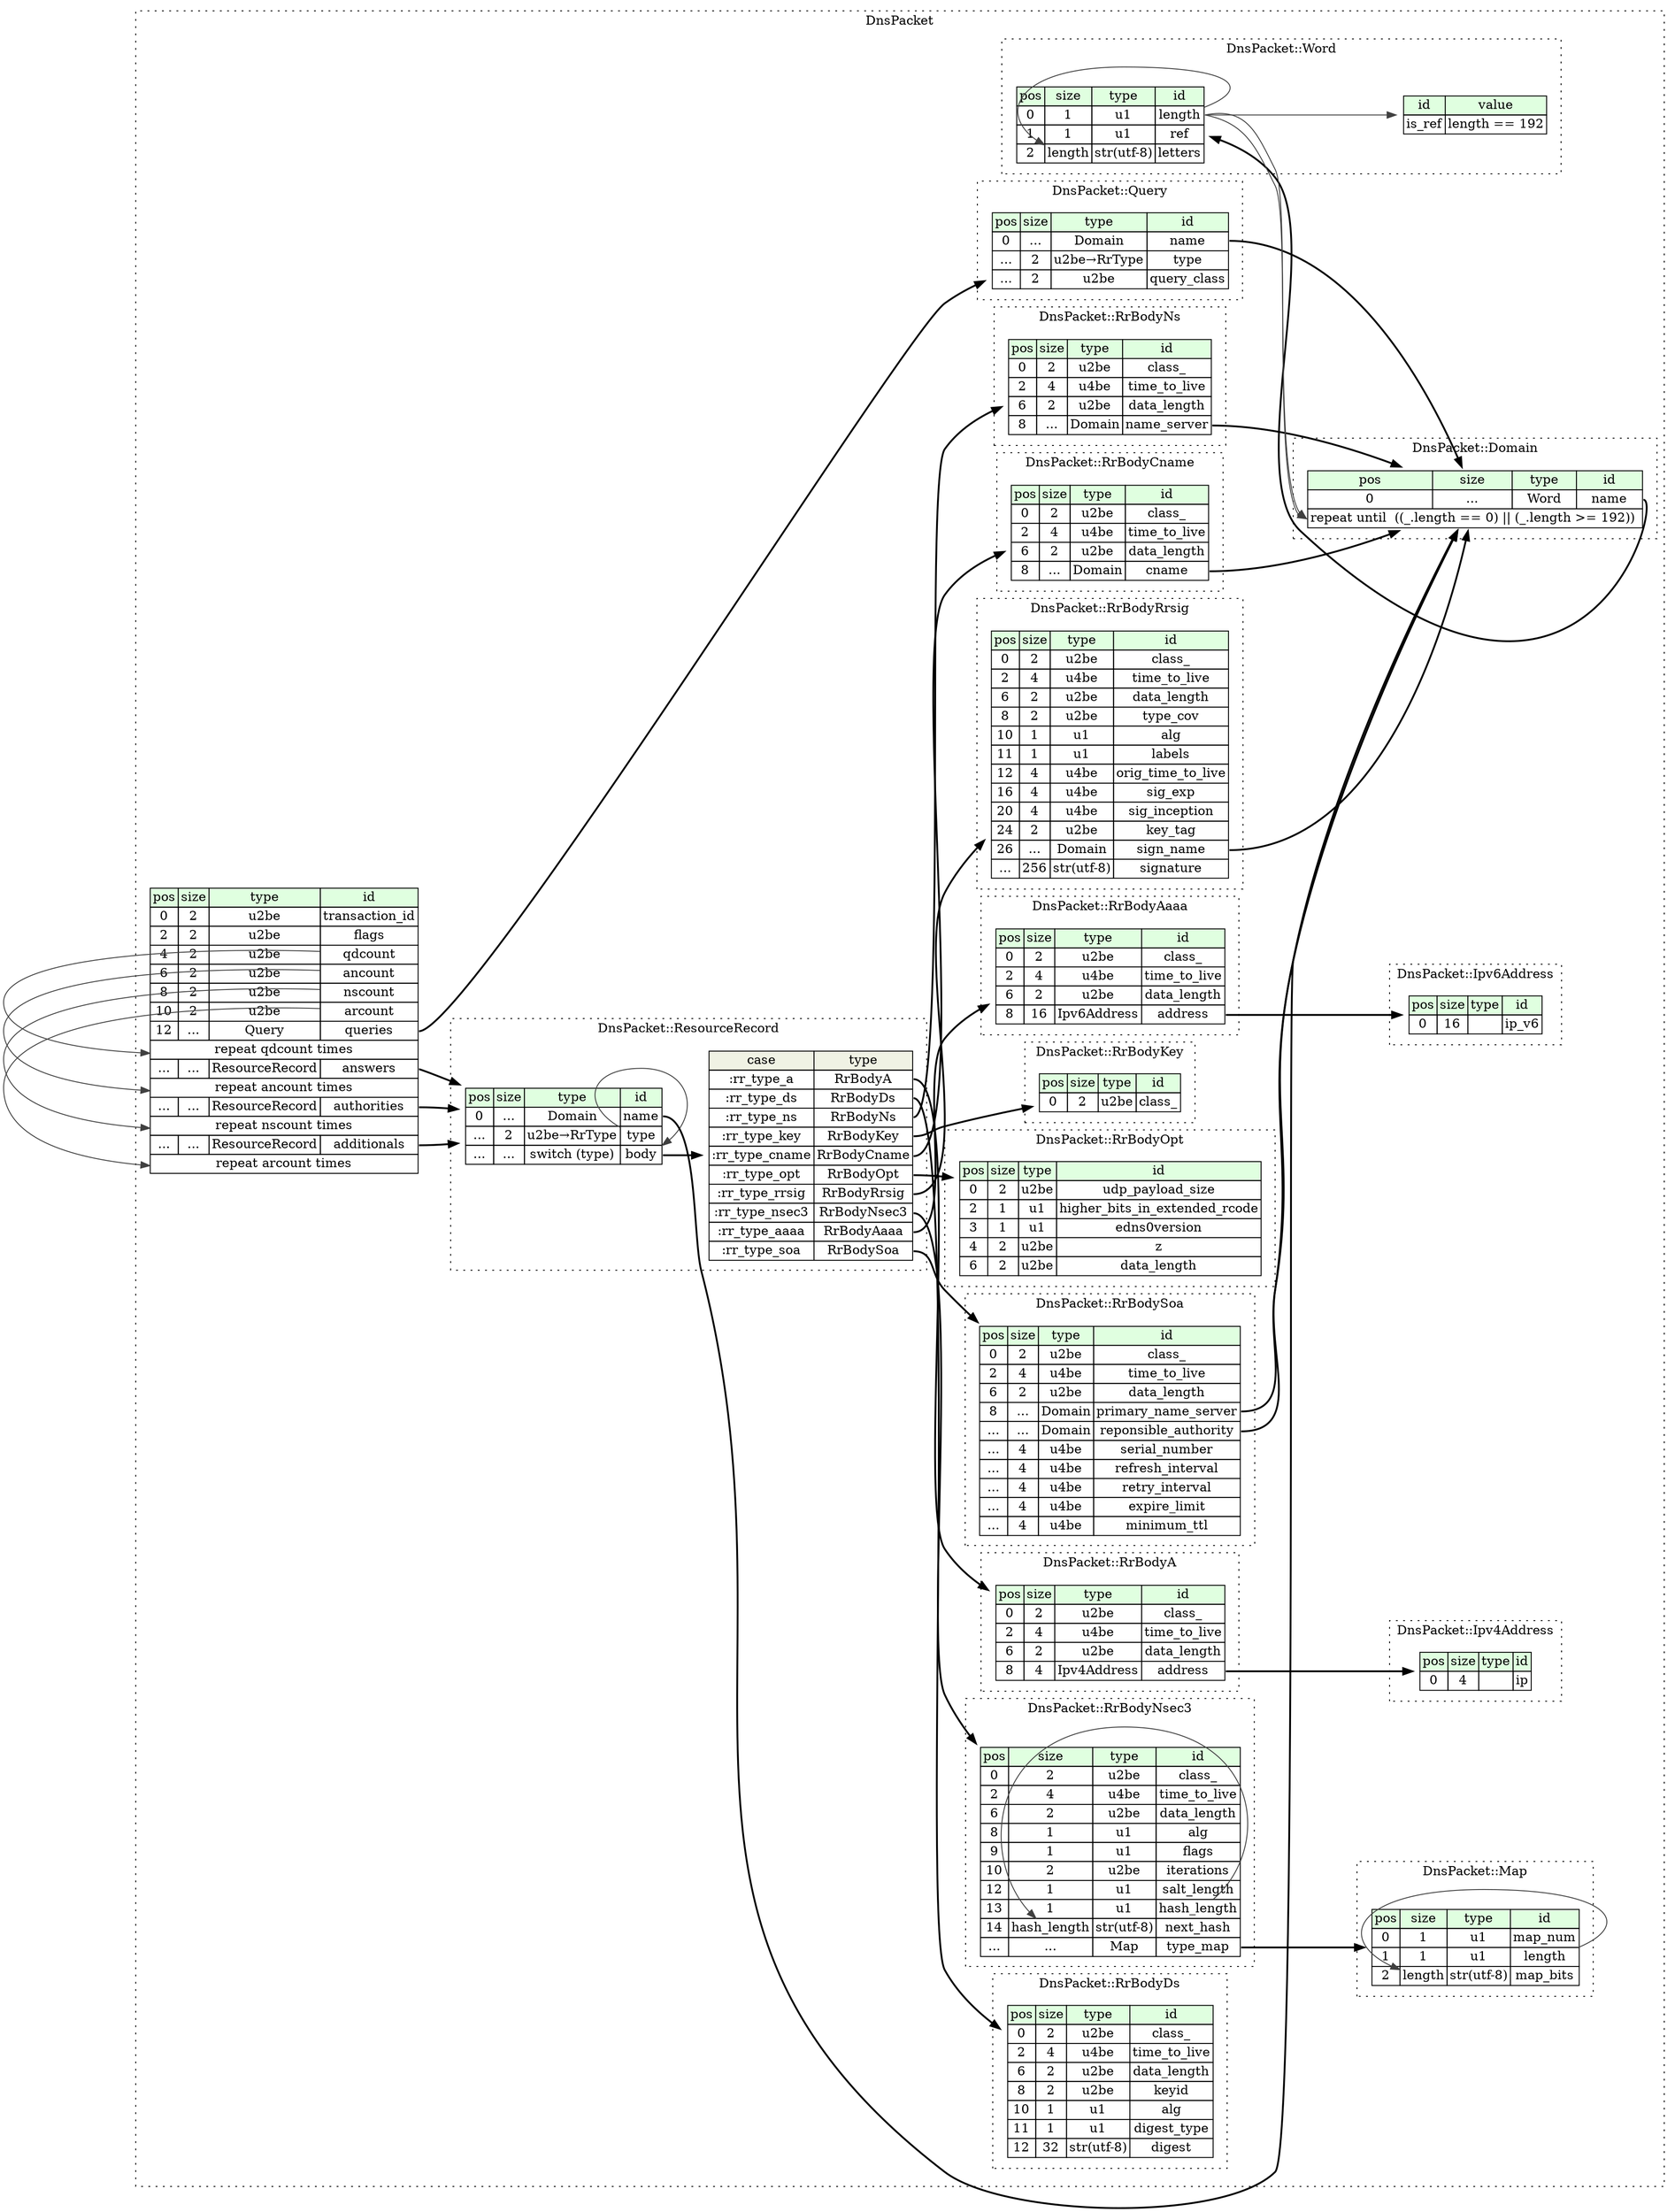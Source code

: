 digraph {
	rankdir=LR;
	node [shape=plaintext];
	subgraph cluster__dns_packet {
		label="DnsPacket";
		graph[style=dotted];

		dns_packet__seq [label=<<TABLE BORDER="0" CELLBORDER="1" CELLSPACING="0">
			<TR><TD BGCOLOR="#E0FFE0">pos</TD><TD BGCOLOR="#E0FFE0">size</TD><TD BGCOLOR="#E0FFE0">type</TD><TD BGCOLOR="#E0FFE0">id</TD></TR>
			<TR><TD PORT="transaction_id_pos">0</TD><TD PORT="transaction_id_size">2</TD><TD>u2be</TD><TD PORT="transaction_id_type">transaction_id</TD></TR>
			<TR><TD PORT="flags_pos">2</TD><TD PORT="flags_size">2</TD><TD>u2be</TD><TD PORT="flags_type">flags</TD></TR>
			<TR><TD PORT="qdcount_pos">4</TD><TD PORT="qdcount_size">2</TD><TD>u2be</TD><TD PORT="qdcount_type">qdcount</TD></TR>
			<TR><TD PORT="ancount_pos">6</TD><TD PORT="ancount_size">2</TD><TD>u2be</TD><TD PORT="ancount_type">ancount</TD></TR>
			<TR><TD PORT="nscount_pos">8</TD><TD PORT="nscount_size">2</TD><TD>u2be</TD><TD PORT="nscount_type">nscount</TD></TR>
			<TR><TD PORT="arcount_pos">10</TD><TD PORT="arcount_size">2</TD><TD>u2be</TD><TD PORT="arcount_type">arcount</TD></TR>
			<TR><TD PORT="queries_pos">12</TD><TD PORT="queries_size">...</TD><TD>Query</TD><TD PORT="queries_type">queries</TD></TR>
			<TR><TD COLSPAN="4" PORT="queries__repeat">repeat qdcount times</TD></TR>
			<TR><TD PORT="answers_pos">...</TD><TD PORT="answers_size">...</TD><TD>ResourceRecord</TD><TD PORT="answers_type">answers</TD></TR>
			<TR><TD COLSPAN="4" PORT="answers__repeat">repeat ancount times</TD></TR>
			<TR><TD PORT="authorities_pos">...</TD><TD PORT="authorities_size">...</TD><TD>ResourceRecord</TD><TD PORT="authorities_type">authorities</TD></TR>
			<TR><TD COLSPAN="4" PORT="authorities__repeat">repeat nscount times</TD></TR>
			<TR><TD PORT="additionals_pos">...</TD><TD PORT="additionals_size">...</TD><TD>ResourceRecord</TD><TD PORT="additionals_type">additionals</TD></TR>
			<TR><TD COLSPAN="4" PORT="additionals__repeat">repeat arcount times</TD></TR>
		</TABLE>>];
		subgraph cluster__map_ {
			label="DnsPacket::Map";
			graph[style=dotted];

			map___seq [label=<<TABLE BORDER="0" CELLBORDER="1" CELLSPACING="0">
				<TR><TD BGCOLOR="#E0FFE0">pos</TD><TD BGCOLOR="#E0FFE0">size</TD><TD BGCOLOR="#E0FFE0">type</TD><TD BGCOLOR="#E0FFE0">id</TD></TR>
				<TR><TD PORT="map_num_pos">0</TD><TD PORT="map_num_size">1</TD><TD>u1</TD><TD PORT="map_num_type">map_num</TD></TR>
				<TR><TD PORT="length_pos">1</TD><TD PORT="length_size">1</TD><TD>u1</TD><TD PORT="length_type">length</TD></TR>
				<TR><TD PORT="map_bits_pos">2</TD><TD PORT="map_bits_size">length</TD><TD>str(utf-8)</TD><TD PORT="map_bits_type">map_bits</TD></TR>
			</TABLE>>];
		}
		subgraph cluster__resource_record {
			label="DnsPacket::ResourceRecord";
			graph[style=dotted];

			resource_record__seq [label=<<TABLE BORDER="0" CELLBORDER="1" CELLSPACING="0">
				<TR><TD BGCOLOR="#E0FFE0">pos</TD><TD BGCOLOR="#E0FFE0">size</TD><TD BGCOLOR="#E0FFE0">type</TD><TD BGCOLOR="#E0FFE0">id</TD></TR>
				<TR><TD PORT="name_pos">0</TD><TD PORT="name_size">...</TD><TD>Domain</TD><TD PORT="name_type">name</TD></TR>
				<TR><TD PORT="type_pos">...</TD><TD PORT="type_size">2</TD><TD>u2be→RrType</TD><TD PORT="type_type">type</TD></TR>
				<TR><TD PORT="body_pos">...</TD><TD PORT="body_size">...</TD><TD>switch (type)</TD><TD PORT="body_type">body</TD></TR>
			</TABLE>>];
resource_record__seq_body_switch [label=<<TABLE BORDER="0" CELLBORDER="1" CELLSPACING="0">
	<TR><TD BGCOLOR="#F0F2E4">case</TD><TD BGCOLOR="#F0F2E4">type</TD></TR>
	<TR><TD>:rr_type_a</TD><TD PORT="case0">RrBodyA</TD></TR>
	<TR><TD>:rr_type_ds</TD><TD PORT="case1">RrBodyDs</TD></TR>
	<TR><TD>:rr_type_ns</TD><TD PORT="case2">RrBodyNs</TD></TR>
	<TR><TD>:rr_type_key</TD><TD PORT="case3">RrBodyKey</TD></TR>
	<TR><TD>:rr_type_cname</TD><TD PORT="case4">RrBodyCname</TD></TR>
	<TR><TD>:rr_type_opt</TD><TD PORT="case5">RrBodyOpt</TD></TR>
	<TR><TD>:rr_type_rrsig</TD><TD PORT="case6">RrBodyRrsig</TD></TR>
	<TR><TD>:rr_type_nsec3</TD><TD PORT="case7">RrBodyNsec3</TD></TR>
	<TR><TD>:rr_type_aaaa</TD><TD PORT="case8">RrBodyAaaa</TD></TR>
	<TR><TD>:rr_type_soa</TD><TD PORT="case9">RrBodySoa</TD></TR>
</TABLE>>];
		}
		subgraph cluster__rr_body_opt {
			label="DnsPacket::RrBodyOpt";
			graph[style=dotted];

			rr_body_opt__seq [label=<<TABLE BORDER="0" CELLBORDER="1" CELLSPACING="0">
				<TR><TD BGCOLOR="#E0FFE0">pos</TD><TD BGCOLOR="#E0FFE0">size</TD><TD BGCOLOR="#E0FFE0">type</TD><TD BGCOLOR="#E0FFE0">id</TD></TR>
				<TR><TD PORT="udp_payload_size_pos">0</TD><TD PORT="udp_payload_size_size">2</TD><TD>u2be</TD><TD PORT="udp_payload_size_type">udp_payload_size</TD></TR>
				<TR><TD PORT="higher_bits_in_extended_rcode_pos">2</TD><TD PORT="higher_bits_in_extended_rcode_size">1</TD><TD>u1</TD><TD PORT="higher_bits_in_extended_rcode_type">higher_bits_in_extended_rcode</TD></TR>
				<TR><TD PORT="edns0version_pos">3</TD><TD PORT="edns0version_size">1</TD><TD>u1</TD><TD PORT="edns0version_type">edns0version</TD></TR>
				<TR><TD PORT="z_pos">4</TD><TD PORT="z_size">2</TD><TD>u2be</TD><TD PORT="z_type">z</TD></TR>
				<TR><TD PORT="data_length_pos">6</TD><TD PORT="data_length_size">2</TD><TD>u2be</TD><TD PORT="data_length_type">data_length</TD></TR>
			</TABLE>>];
		}
		subgraph cluster__rr_body_key {
			label="DnsPacket::RrBodyKey";
			graph[style=dotted];

			rr_body_key__seq [label=<<TABLE BORDER="0" CELLBORDER="1" CELLSPACING="0">
				<TR><TD BGCOLOR="#E0FFE0">pos</TD><TD BGCOLOR="#E0FFE0">size</TD><TD BGCOLOR="#E0FFE0">type</TD><TD BGCOLOR="#E0FFE0">id</TD></TR>
				<TR><TD PORT="class__pos">0</TD><TD PORT="class__size">2</TD><TD>u2be</TD><TD PORT="class__type">class_</TD></TR>
			</TABLE>>];
		}
		subgraph cluster__domain {
			label="DnsPacket::Domain";
			graph[style=dotted];

			domain__seq [label=<<TABLE BORDER="0" CELLBORDER="1" CELLSPACING="0">
				<TR><TD BGCOLOR="#E0FFE0">pos</TD><TD BGCOLOR="#E0FFE0">size</TD><TD BGCOLOR="#E0FFE0">type</TD><TD BGCOLOR="#E0FFE0">id</TD></TR>
				<TR><TD PORT="name_pos">0</TD><TD PORT="name_size">...</TD><TD>Word</TD><TD PORT="name_type">name</TD></TR>
				<TR><TD COLSPAN="4" PORT="name__repeat">repeat until  ((_.length == 0) || (_.length &gt;= 192)) </TD></TR>
			</TABLE>>];
		}
		subgraph cluster__ipv6_address {
			label="DnsPacket::Ipv6Address";
			graph[style=dotted];

			ipv6_address__seq [label=<<TABLE BORDER="0" CELLBORDER="1" CELLSPACING="0">
				<TR><TD BGCOLOR="#E0FFE0">pos</TD><TD BGCOLOR="#E0FFE0">size</TD><TD BGCOLOR="#E0FFE0">type</TD><TD BGCOLOR="#E0FFE0">id</TD></TR>
				<TR><TD PORT="ip_v6_pos">0</TD><TD PORT="ip_v6_size">16</TD><TD></TD><TD PORT="ip_v6_type">ip_v6</TD></TR>
			</TABLE>>];
		}
		subgraph cluster__query {
			label="DnsPacket::Query";
			graph[style=dotted];

			query__seq [label=<<TABLE BORDER="0" CELLBORDER="1" CELLSPACING="0">
				<TR><TD BGCOLOR="#E0FFE0">pos</TD><TD BGCOLOR="#E0FFE0">size</TD><TD BGCOLOR="#E0FFE0">type</TD><TD BGCOLOR="#E0FFE0">id</TD></TR>
				<TR><TD PORT="name_pos">0</TD><TD PORT="name_size">...</TD><TD>Domain</TD><TD PORT="name_type">name</TD></TR>
				<TR><TD PORT="type_pos">...</TD><TD PORT="type_size">2</TD><TD>u2be→RrType</TD><TD PORT="type_type">type</TD></TR>
				<TR><TD PORT="query_class_pos">...</TD><TD PORT="query_class_size">2</TD><TD>u2be</TD><TD PORT="query_class_type">query_class</TD></TR>
			</TABLE>>];
		}
		subgraph cluster__rr_body_rrsig {
			label="DnsPacket::RrBodyRrsig";
			graph[style=dotted];

			rr_body_rrsig__seq [label=<<TABLE BORDER="0" CELLBORDER="1" CELLSPACING="0">
				<TR><TD BGCOLOR="#E0FFE0">pos</TD><TD BGCOLOR="#E0FFE0">size</TD><TD BGCOLOR="#E0FFE0">type</TD><TD BGCOLOR="#E0FFE0">id</TD></TR>
				<TR><TD PORT="class__pos">0</TD><TD PORT="class__size">2</TD><TD>u2be</TD><TD PORT="class__type">class_</TD></TR>
				<TR><TD PORT="time_to_live_pos">2</TD><TD PORT="time_to_live_size">4</TD><TD>u4be</TD><TD PORT="time_to_live_type">time_to_live</TD></TR>
				<TR><TD PORT="data_length_pos">6</TD><TD PORT="data_length_size">2</TD><TD>u2be</TD><TD PORT="data_length_type">data_length</TD></TR>
				<TR><TD PORT="type_cov_pos">8</TD><TD PORT="type_cov_size">2</TD><TD>u2be</TD><TD PORT="type_cov_type">type_cov</TD></TR>
				<TR><TD PORT="alg_pos">10</TD><TD PORT="alg_size">1</TD><TD>u1</TD><TD PORT="alg_type">alg</TD></TR>
				<TR><TD PORT="labels_pos">11</TD><TD PORT="labels_size">1</TD><TD>u1</TD><TD PORT="labels_type">labels</TD></TR>
				<TR><TD PORT="orig_time_to_live_pos">12</TD><TD PORT="orig_time_to_live_size">4</TD><TD>u4be</TD><TD PORT="orig_time_to_live_type">orig_time_to_live</TD></TR>
				<TR><TD PORT="sig_exp_pos">16</TD><TD PORT="sig_exp_size">4</TD><TD>u4be</TD><TD PORT="sig_exp_type">sig_exp</TD></TR>
				<TR><TD PORT="sig_inception_pos">20</TD><TD PORT="sig_inception_size">4</TD><TD>u4be</TD><TD PORT="sig_inception_type">sig_inception</TD></TR>
				<TR><TD PORT="key_tag_pos">24</TD><TD PORT="key_tag_size">2</TD><TD>u2be</TD><TD PORT="key_tag_type">key_tag</TD></TR>
				<TR><TD PORT="sign_name_pos">26</TD><TD PORT="sign_name_size">...</TD><TD>Domain</TD><TD PORT="sign_name_type">sign_name</TD></TR>
				<TR><TD PORT="signature_pos">...</TD><TD PORT="signature_size">256</TD><TD>str(utf-8)</TD><TD PORT="signature_type">signature</TD></TR>
			</TABLE>>];
		}
		subgraph cluster__ipv4_address {
			label="DnsPacket::Ipv4Address";
			graph[style=dotted];

			ipv4_address__seq [label=<<TABLE BORDER="0" CELLBORDER="1" CELLSPACING="0">
				<TR><TD BGCOLOR="#E0FFE0">pos</TD><TD BGCOLOR="#E0FFE0">size</TD><TD BGCOLOR="#E0FFE0">type</TD><TD BGCOLOR="#E0FFE0">id</TD></TR>
				<TR><TD PORT="ip_pos">0</TD><TD PORT="ip_size">4</TD><TD></TD><TD PORT="ip_type">ip</TD></TR>
			</TABLE>>];
		}
		subgraph cluster__rr_body_cname {
			label="DnsPacket::RrBodyCname";
			graph[style=dotted];

			rr_body_cname__seq [label=<<TABLE BORDER="0" CELLBORDER="1" CELLSPACING="0">
				<TR><TD BGCOLOR="#E0FFE0">pos</TD><TD BGCOLOR="#E0FFE0">size</TD><TD BGCOLOR="#E0FFE0">type</TD><TD BGCOLOR="#E0FFE0">id</TD></TR>
				<TR><TD PORT="class__pos">0</TD><TD PORT="class__size">2</TD><TD>u2be</TD><TD PORT="class__type">class_</TD></TR>
				<TR><TD PORT="time_to_live_pos">2</TD><TD PORT="time_to_live_size">4</TD><TD>u4be</TD><TD PORT="time_to_live_type">time_to_live</TD></TR>
				<TR><TD PORT="data_length_pos">6</TD><TD PORT="data_length_size">2</TD><TD>u2be</TD><TD PORT="data_length_type">data_length</TD></TR>
				<TR><TD PORT="cname_pos">8</TD><TD PORT="cname_size">...</TD><TD>Domain</TD><TD PORT="cname_type">cname</TD></TR>
			</TABLE>>];
		}
		subgraph cluster__rr_body_aaaa {
			label="DnsPacket::RrBodyAaaa";
			graph[style=dotted];

			rr_body_aaaa__seq [label=<<TABLE BORDER="0" CELLBORDER="1" CELLSPACING="0">
				<TR><TD BGCOLOR="#E0FFE0">pos</TD><TD BGCOLOR="#E0FFE0">size</TD><TD BGCOLOR="#E0FFE0">type</TD><TD BGCOLOR="#E0FFE0">id</TD></TR>
				<TR><TD PORT="class__pos">0</TD><TD PORT="class__size">2</TD><TD>u2be</TD><TD PORT="class__type">class_</TD></TR>
				<TR><TD PORT="time_to_live_pos">2</TD><TD PORT="time_to_live_size">4</TD><TD>u4be</TD><TD PORT="time_to_live_type">time_to_live</TD></TR>
				<TR><TD PORT="data_length_pos">6</TD><TD PORT="data_length_size">2</TD><TD>u2be</TD><TD PORT="data_length_type">data_length</TD></TR>
				<TR><TD PORT="address_pos">8</TD><TD PORT="address_size">16</TD><TD>Ipv6Address</TD><TD PORT="address_type">address</TD></TR>
			</TABLE>>];
		}
		subgraph cluster__rr_body_ns {
			label="DnsPacket::RrBodyNs";
			graph[style=dotted];

			rr_body_ns__seq [label=<<TABLE BORDER="0" CELLBORDER="1" CELLSPACING="0">
				<TR><TD BGCOLOR="#E0FFE0">pos</TD><TD BGCOLOR="#E0FFE0">size</TD><TD BGCOLOR="#E0FFE0">type</TD><TD BGCOLOR="#E0FFE0">id</TD></TR>
				<TR><TD PORT="class__pos">0</TD><TD PORT="class__size">2</TD><TD>u2be</TD><TD PORT="class__type">class_</TD></TR>
				<TR><TD PORT="time_to_live_pos">2</TD><TD PORT="time_to_live_size">4</TD><TD>u4be</TD><TD PORT="time_to_live_type">time_to_live</TD></TR>
				<TR><TD PORT="data_length_pos">6</TD><TD PORT="data_length_size">2</TD><TD>u2be</TD><TD PORT="data_length_type">data_length</TD></TR>
				<TR><TD PORT="name_server_pos">8</TD><TD PORT="name_server_size">...</TD><TD>Domain</TD><TD PORT="name_server_type">name_server</TD></TR>
			</TABLE>>];
		}
		subgraph cluster__rr_body_ds {
			label="DnsPacket::RrBodyDs";
			graph[style=dotted];

			rr_body_ds__seq [label=<<TABLE BORDER="0" CELLBORDER="1" CELLSPACING="0">
				<TR><TD BGCOLOR="#E0FFE0">pos</TD><TD BGCOLOR="#E0FFE0">size</TD><TD BGCOLOR="#E0FFE0">type</TD><TD BGCOLOR="#E0FFE0">id</TD></TR>
				<TR><TD PORT="class__pos">0</TD><TD PORT="class__size">2</TD><TD>u2be</TD><TD PORT="class__type">class_</TD></TR>
				<TR><TD PORT="time_to_live_pos">2</TD><TD PORT="time_to_live_size">4</TD><TD>u4be</TD><TD PORT="time_to_live_type">time_to_live</TD></TR>
				<TR><TD PORT="data_length_pos">6</TD><TD PORT="data_length_size">2</TD><TD>u2be</TD><TD PORT="data_length_type">data_length</TD></TR>
				<TR><TD PORT="keyid_pos">8</TD><TD PORT="keyid_size">2</TD><TD>u2be</TD><TD PORT="keyid_type">keyid</TD></TR>
				<TR><TD PORT="alg_pos">10</TD><TD PORT="alg_size">1</TD><TD>u1</TD><TD PORT="alg_type">alg</TD></TR>
				<TR><TD PORT="digest_type_pos">11</TD><TD PORT="digest_type_size">1</TD><TD>u1</TD><TD PORT="digest_type_type">digest_type</TD></TR>
				<TR><TD PORT="digest_pos">12</TD><TD PORT="digest_size">32</TD><TD>str(utf-8)</TD><TD PORT="digest_type">digest</TD></TR>
			</TABLE>>];
		}
		subgraph cluster__rr_body_nsec3 {
			label="DnsPacket::RrBodyNsec3";
			graph[style=dotted];

			rr_body_nsec3__seq [label=<<TABLE BORDER="0" CELLBORDER="1" CELLSPACING="0">
				<TR><TD BGCOLOR="#E0FFE0">pos</TD><TD BGCOLOR="#E0FFE0">size</TD><TD BGCOLOR="#E0FFE0">type</TD><TD BGCOLOR="#E0FFE0">id</TD></TR>
				<TR><TD PORT="class__pos">0</TD><TD PORT="class__size">2</TD><TD>u2be</TD><TD PORT="class__type">class_</TD></TR>
				<TR><TD PORT="time_to_live_pos">2</TD><TD PORT="time_to_live_size">4</TD><TD>u4be</TD><TD PORT="time_to_live_type">time_to_live</TD></TR>
				<TR><TD PORT="data_length_pos">6</TD><TD PORT="data_length_size">2</TD><TD>u2be</TD><TD PORT="data_length_type">data_length</TD></TR>
				<TR><TD PORT="alg_pos">8</TD><TD PORT="alg_size">1</TD><TD>u1</TD><TD PORT="alg_type">alg</TD></TR>
				<TR><TD PORT="flags_pos">9</TD><TD PORT="flags_size">1</TD><TD>u1</TD><TD PORT="flags_type">flags</TD></TR>
				<TR><TD PORT="iterations_pos">10</TD><TD PORT="iterations_size">2</TD><TD>u2be</TD><TD PORT="iterations_type">iterations</TD></TR>
				<TR><TD PORT="salt_length_pos">12</TD><TD PORT="salt_length_size">1</TD><TD>u1</TD><TD PORT="salt_length_type">salt_length</TD></TR>
				<TR><TD PORT="hash_length_pos">13</TD><TD PORT="hash_length_size">1</TD><TD>u1</TD><TD PORT="hash_length_type">hash_length</TD></TR>
				<TR><TD PORT="next_hash_pos">14</TD><TD PORT="next_hash_size">hash_length</TD><TD>str(utf-8)</TD><TD PORT="next_hash_type">next_hash</TD></TR>
				<TR><TD PORT="type_map_pos">...</TD><TD PORT="type_map_size">...</TD><TD>Map</TD><TD PORT="type_map_type">type_map</TD></TR>
			</TABLE>>];
		}
		subgraph cluster__rr_body_a {
			label="DnsPacket::RrBodyA";
			graph[style=dotted];

			rr_body_a__seq [label=<<TABLE BORDER="0" CELLBORDER="1" CELLSPACING="0">
				<TR><TD BGCOLOR="#E0FFE0">pos</TD><TD BGCOLOR="#E0FFE0">size</TD><TD BGCOLOR="#E0FFE0">type</TD><TD BGCOLOR="#E0FFE0">id</TD></TR>
				<TR><TD PORT="class__pos">0</TD><TD PORT="class__size">2</TD><TD>u2be</TD><TD PORT="class__type">class_</TD></TR>
				<TR><TD PORT="time_to_live_pos">2</TD><TD PORT="time_to_live_size">4</TD><TD>u4be</TD><TD PORT="time_to_live_type">time_to_live</TD></TR>
				<TR><TD PORT="data_length_pos">6</TD><TD PORT="data_length_size">2</TD><TD>u2be</TD><TD PORT="data_length_type">data_length</TD></TR>
				<TR><TD PORT="address_pos">8</TD><TD PORT="address_size">4</TD><TD>Ipv4Address</TD><TD PORT="address_type">address</TD></TR>
			</TABLE>>];
		}
		subgraph cluster__word {
			label="DnsPacket::Word";
			graph[style=dotted];

			word__seq [label=<<TABLE BORDER="0" CELLBORDER="1" CELLSPACING="0">
				<TR><TD BGCOLOR="#E0FFE0">pos</TD><TD BGCOLOR="#E0FFE0">size</TD><TD BGCOLOR="#E0FFE0">type</TD><TD BGCOLOR="#E0FFE0">id</TD></TR>
				<TR><TD PORT="length_pos">0</TD><TD PORT="length_size">1</TD><TD>u1</TD><TD PORT="length_type">length</TD></TR>
				<TR><TD PORT="ref_pos">1</TD><TD PORT="ref_size">1</TD><TD>u1</TD><TD PORT="ref_type">ref</TD></TR>
				<TR><TD PORT="letters_pos">2</TD><TD PORT="letters_size">length</TD><TD>str(utf-8)</TD><TD PORT="letters_type">letters</TD></TR>
			</TABLE>>];
			word__inst__is_ref [label=<<TABLE BORDER="0" CELLBORDER="1" CELLSPACING="0">
				<TR><TD BGCOLOR="#E0FFE0">id</TD><TD BGCOLOR="#E0FFE0">value</TD></TR>
				<TR><TD>is_ref</TD><TD>length == 192</TD></TR>
			</TABLE>>];
		}
		subgraph cluster__rr_body_soa {
			label="DnsPacket::RrBodySoa";
			graph[style=dotted];

			rr_body_soa__seq [label=<<TABLE BORDER="0" CELLBORDER="1" CELLSPACING="0">
				<TR><TD BGCOLOR="#E0FFE0">pos</TD><TD BGCOLOR="#E0FFE0">size</TD><TD BGCOLOR="#E0FFE0">type</TD><TD BGCOLOR="#E0FFE0">id</TD></TR>
				<TR><TD PORT="class__pos">0</TD><TD PORT="class__size">2</TD><TD>u2be</TD><TD PORT="class__type">class_</TD></TR>
				<TR><TD PORT="time_to_live_pos">2</TD><TD PORT="time_to_live_size">4</TD><TD>u4be</TD><TD PORT="time_to_live_type">time_to_live</TD></TR>
				<TR><TD PORT="data_length_pos">6</TD><TD PORT="data_length_size">2</TD><TD>u2be</TD><TD PORT="data_length_type">data_length</TD></TR>
				<TR><TD PORT="primary_name_server_pos">8</TD><TD PORT="primary_name_server_size">...</TD><TD>Domain</TD><TD PORT="primary_name_server_type">primary_name_server</TD></TR>
				<TR><TD PORT="reponsible_authority_pos">...</TD><TD PORT="reponsible_authority_size">...</TD><TD>Domain</TD><TD PORT="reponsible_authority_type">reponsible_authority</TD></TR>
				<TR><TD PORT="serial_number_pos">...</TD><TD PORT="serial_number_size">4</TD><TD>u4be</TD><TD PORT="serial_number_type">serial_number</TD></TR>
				<TR><TD PORT="refresh_interval_pos">...</TD><TD PORT="refresh_interval_size">4</TD><TD>u4be</TD><TD PORT="refresh_interval_type">refresh_interval</TD></TR>
				<TR><TD PORT="retry_interval_pos">...</TD><TD PORT="retry_interval_size">4</TD><TD>u4be</TD><TD PORT="retry_interval_type">retry_interval</TD></TR>
				<TR><TD PORT="expire_limit_pos">...</TD><TD PORT="expire_limit_size">4</TD><TD>u4be</TD><TD PORT="expire_limit_type">expire_limit</TD></TR>
				<TR><TD PORT="minimum_ttl_pos">...</TD><TD PORT="minimum_ttl_size">4</TD><TD>u4be</TD><TD PORT="minimum_ttl_type">minimum_ttl</TD></TR>
			</TABLE>>];
		}
	}
	dns_packet__seq:queries_type -> query__seq [style=bold];
	dns_packet__seq:qdcount_type -> dns_packet__seq:queries__repeat [color="#404040"];
	dns_packet__seq:answers_type -> resource_record__seq [style=bold];
	dns_packet__seq:ancount_type -> dns_packet__seq:answers__repeat [color="#404040"];
	dns_packet__seq:authorities_type -> resource_record__seq [style=bold];
	dns_packet__seq:nscount_type -> dns_packet__seq:authorities__repeat [color="#404040"];
	dns_packet__seq:additionals_type -> resource_record__seq [style=bold];
	dns_packet__seq:arcount_type -> dns_packet__seq:additionals__repeat [color="#404040"];
	map___seq:length_type -> map___seq:map_bits_size [color="#404040"];
	resource_record__seq:name_type -> domain__seq [style=bold];
	resource_record__seq:body_type -> resource_record__seq_body_switch [style=bold];
	resource_record__seq_body_switch:case0 -> rr_body_a__seq [style=bold];
	resource_record__seq_body_switch:case1 -> rr_body_ds__seq [style=bold];
	resource_record__seq_body_switch:case2 -> rr_body_ns__seq [style=bold];
	resource_record__seq_body_switch:case3 -> rr_body_key__seq [style=bold];
	resource_record__seq_body_switch:case4 -> rr_body_cname__seq [style=bold];
	resource_record__seq_body_switch:case5 -> rr_body_opt__seq [style=bold];
	resource_record__seq_body_switch:case6 -> rr_body_rrsig__seq [style=bold];
	resource_record__seq_body_switch:case7 -> rr_body_nsec3__seq [style=bold];
	resource_record__seq_body_switch:case8 -> rr_body_aaaa__seq [style=bold];
	resource_record__seq_body_switch:case9 -> rr_body_soa__seq [style=bold];
	resource_record__seq:type_type -> resource_record__seq:body_type [color="#404040"];
	domain__seq:name_type -> word__seq [style=bold];
	word__seq:length_type -> domain__seq:name__repeat [color="#404040"];
	word__seq:length_type -> domain__seq:name__repeat [color="#404040"];
	query__seq:name_type -> domain__seq [style=bold];
	rr_body_rrsig__seq:sign_name_type -> domain__seq [style=bold];
	rr_body_cname__seq:cname_type -> domain__seq [style=bold];
	rr_body_aaaa__seq:address_type -> ipv6_address__seq [style=bold];
	rr_body_ns__seq:name_server_type -> domain__seq [style=bold];
	rr_body_nsec3__seq:hash_length_type -> rr_body_nsec3__seq:next_hash_size [color="#404040"];
	rr_body_nsec3__seq:type_map_type -> map___seq [style=bold];
	rr_body_a__seq:address_type -> ipv4_address__seq [style=bold];
	word__seq:length_type -> word__seq:letters_size [color="#404040"];
	word__seq:length_type -> word__inst__is_ref [color="#404040"];
	rr_body_soa__seq:primary_name_server_type -> domain__seq [style=bold];
	rr_body_soa__seq:reponsible_authority_type -> domain__seq [style=bold];
}
